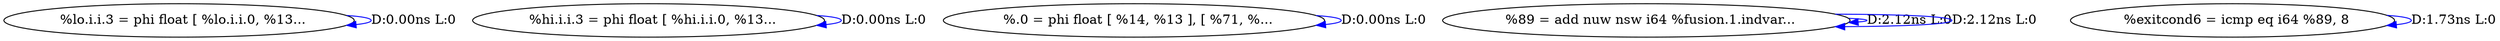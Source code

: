 digraph {
Node0x2540560[label="  %lo.i.i.3 = phi float [ %lo.i.i.0, %13..."];
Node0x2540560 -> Node0x2540560[label="D:0.00ns L:0",color=blue];
Node0x2540640[label="  %hi.i.i.3 = phi float [ %hi.i.i.0, %13..."];
Node0x2540640 -> Node0x2540640[label="D:0.00ns L:0",color=blue];
Node0x2540720[label="  %.0 = phi float [ %14, %13 ], [ %71, %..."];
Node0x2540720 -> Node0x2540720[label="D:0.00ns L:0",color=blue];
Node0x25408e0[label="  %89 = add nuw nsw i64 %fusion.1.indvar..."];
Node0x25408e0 -> Node0x25408e0[label="D:2.12ns L:0",color=blue];
Node0x25408e0 -> Node0x25408e0[label="D:2.12ns L:0",color=blue];
Node0x25409c0[label="  %exitcond6 = icmp eq i64 %89, 8"];
Node0x25409c0 -> Node0x25409c0[label="D:1.73ns L:0",color=blue];
}
